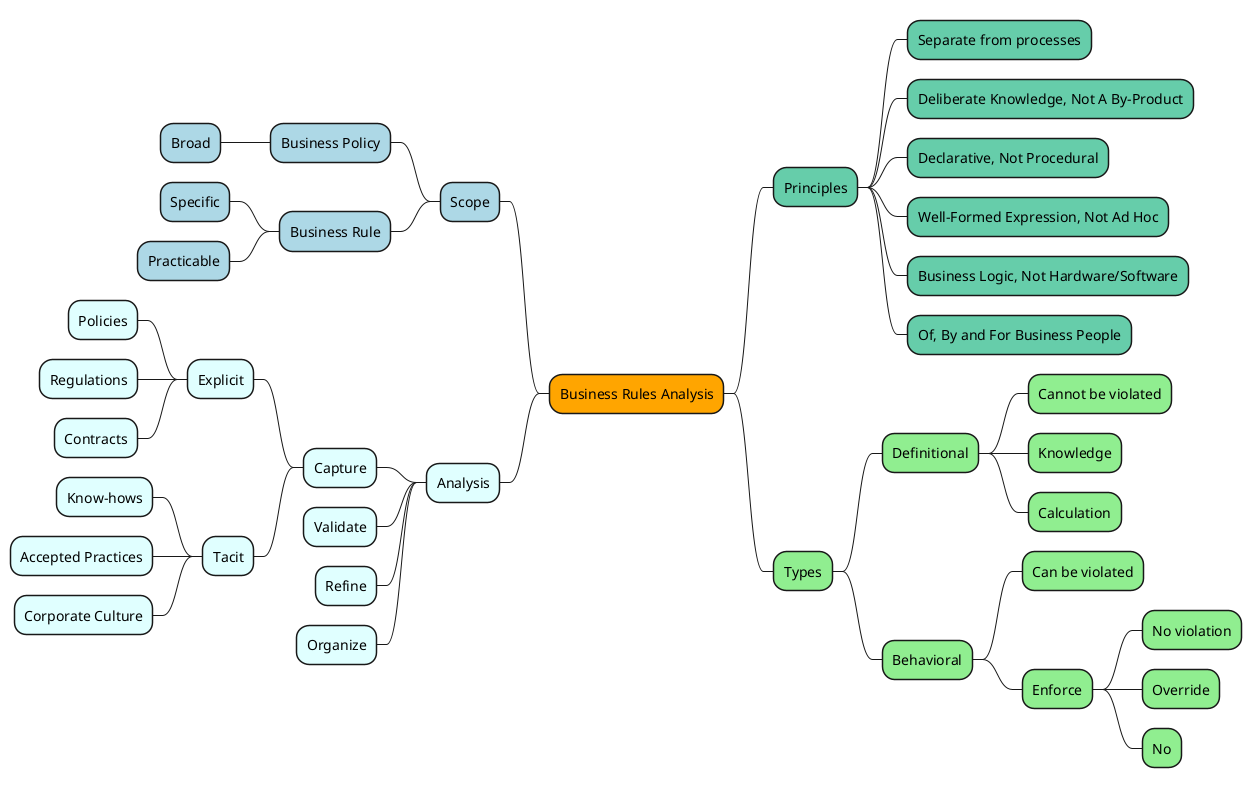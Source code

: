 @startmindmap
+[#orange] Business Rules Analysis
--[#lightblue] Scope
---[#lightblue] Business Policy
----[#lightblue] Broad
---[#lightblue] Business Rule
----[#lightblue] Specific
----[#lightblue] Practicable
--[#lightcyan] Analysis
---[#lightcyan] Capture
----[#lightcyan] Explicit
-----[#lightcyan] Policies
-----[#lightcyan] Regulations
-----[#lightcyan] Contracts
----[#lightcyan] Tacit
-----[#lightcyan] Know-hows
-----[#lightcyan] Accepted Practices
-----[#lightcyan] Corporate Culture
---[#lightcyan] Validate
---[#lightcyan] Refine
---[#lightcyan] Organize
++[#mediumaquamarine] Principles
+++[#mediumaquamarine] Separate from processes
+++[#mediumaquamarine] Deliberate Knowledge, Not A By-Product
+++[#mediumaquamarine] Declarative, Not Procedural
+++[#mediumaquamarine] Well-Formed Expression, Not Ad Hoc
+++[#mediumaquamarine] Business Logic, Not Hardware/Software
+++[#mediumaquamarine] Of, By and For Business People
++[#lightgreen] Types
+++[#lightgreen] Definitional
++++[#lightgreen] Cannot be violated
++++[#lightgreen] Knowledge
++++[#lightgreen] Calculation
+++[#lightgreen] Behavioral
++++[#lightgreen] Can be violated
++++[#lightgreen] Enforce
+++++[#lightgreen] No violation
+++++[#lightgreen] Override
+++++[#lightgreen] No
@endmindmap
